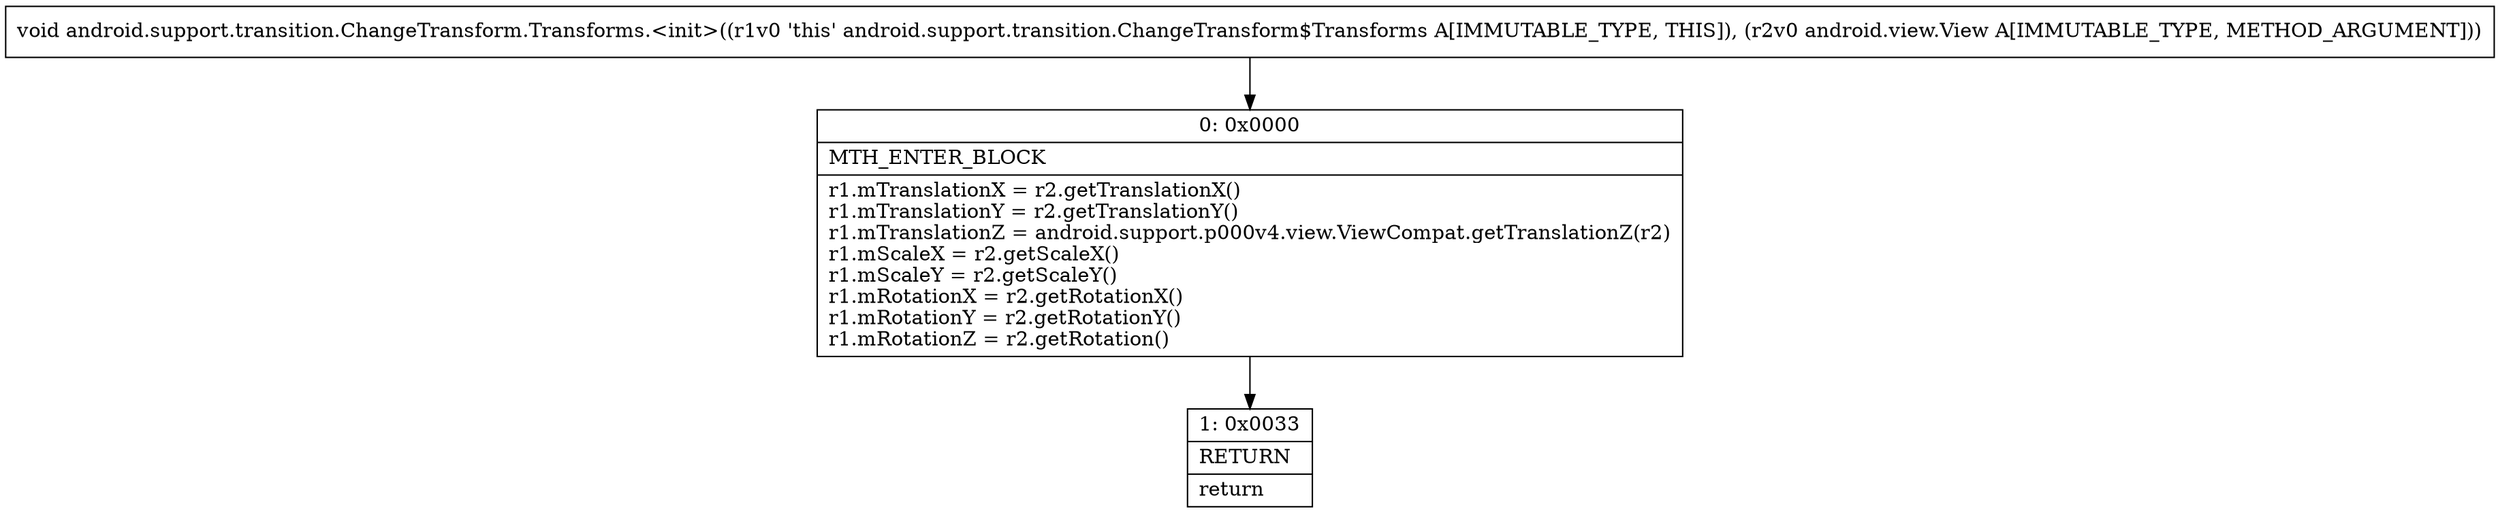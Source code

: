 digraph "CFG forandroid.support.transition.ChangeTransform.Transforms.\<init\>(Landroid\/view\/View;)V" {
Node_0 [shape=record,label="{0\:\ 0x0000|MTH_ENTER_BLOCK\l|r1.mTranslationX = r2.getTranslationX()\lr1.mTranslationY = r2.getTranslationY()\lr1.mTranslationZ = android.support.p000v4.view.ViewCompat.getTranslationZ(r2)\lr1.mScaleX = r2.getScaleX()\lr1.mScaleY = r2.getScaleY()\lr1.mRotationX = r2.getRotationX()\lr1.mRotationY = r2.getRotationY()\lr1.mRotationZ = r2.getRotation()\l}"];
Node_1 [shape=record,label="{1\:\ 0x0033|RETURN\l|return\l}"];
MethodNode[shape=record,label="{void android.support.transition.ChangeTransform.Transforms.\<init\>((r1v0 'this' android.support.transition.ChangeTransform$Transforms A[IMMUTABLE_TYPE, THIS]), (r2v0 android.view.View A[IMMUTABLE_TYPE, METHOD_ARGUMENT])) }"];
MethodNode -> Node_0;
Node_0 -> Node_1;
}

